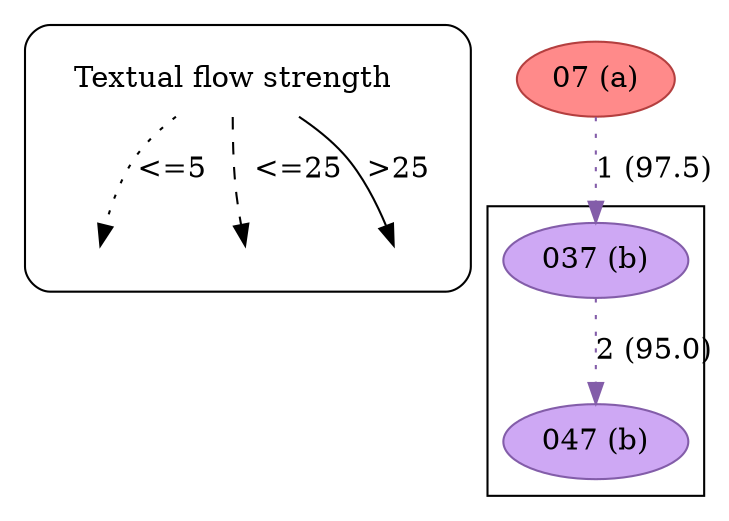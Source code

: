 strict digraph  {
	node [label="\N"];
	subgraph cluster_legend {
		graph [style=rounded];
		leg_s		 [label="Textual flow strength",
			shape=plaintext];
		leg_e1		 [fixedsize=True,
			height=0.2,
			label="",
			style=invis];
		leg_s -> leg_e1		 [label="<=5  ",
			style=dotted];
		leg_e2		 [fixedsize=True,
			height=0.2,
			label="",
			style=invis];
		leg_s -> leg_e2		 [label="  <=25",
			style=dashed];
		leg_e3		 [fixedsize=True,
			height=0.2,
			label="",
			style=invis];
		leg_s -> leg_e3		 [label=">25",
			style=solid];
	}
	subgraph cluster_reading {
		037		 [color="#835da9",
			fillcolor="#CEA8F4",
			label="037 (b)",
			style=filled];
		047		 [color="#835da9",
			fillcolor="#CEA8F4",
			label="047 (b)",
			style=filled];
		037 -> 047		 [color="#835da9",
			label="2 (95.0)",
			style=dotted];
	}
	07	 [color="#b43f3f",
		fillcolor="#FF8A8A",
		label="07 (a)",
		style=filled];
	07 -> 037	 [color="#835da9",
		label="1 (97.5)",
		style=dotted];
}

